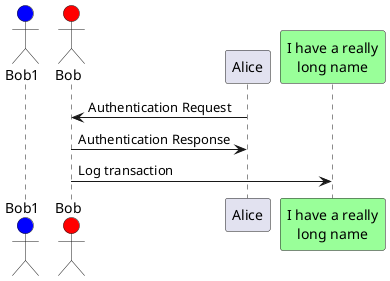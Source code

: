 关键字 as 用于重命名参与者
你可以使用RGB值或者颜色名修改 actor 或参与者的背景颜色。

@startuml
actor Bob1 #blue
actor Bob #red
' actor和participant的区别仅仅是参与者的画出来的图像不一样
participant Alice
'如果参与者内的文本换行的话使用\n
'as用来做重命名 空格后面跟RGB用来修饰背景色
participant "I have a really\nlong name" as L #99FF99
/' You can also declare:
   participant L as "I have a really\nlong name"  #99FF99
  '/

Alice->Bob: Authentication Request
Bob->Alice: Authentication Response
Bob->L: Log transaction
@enduml